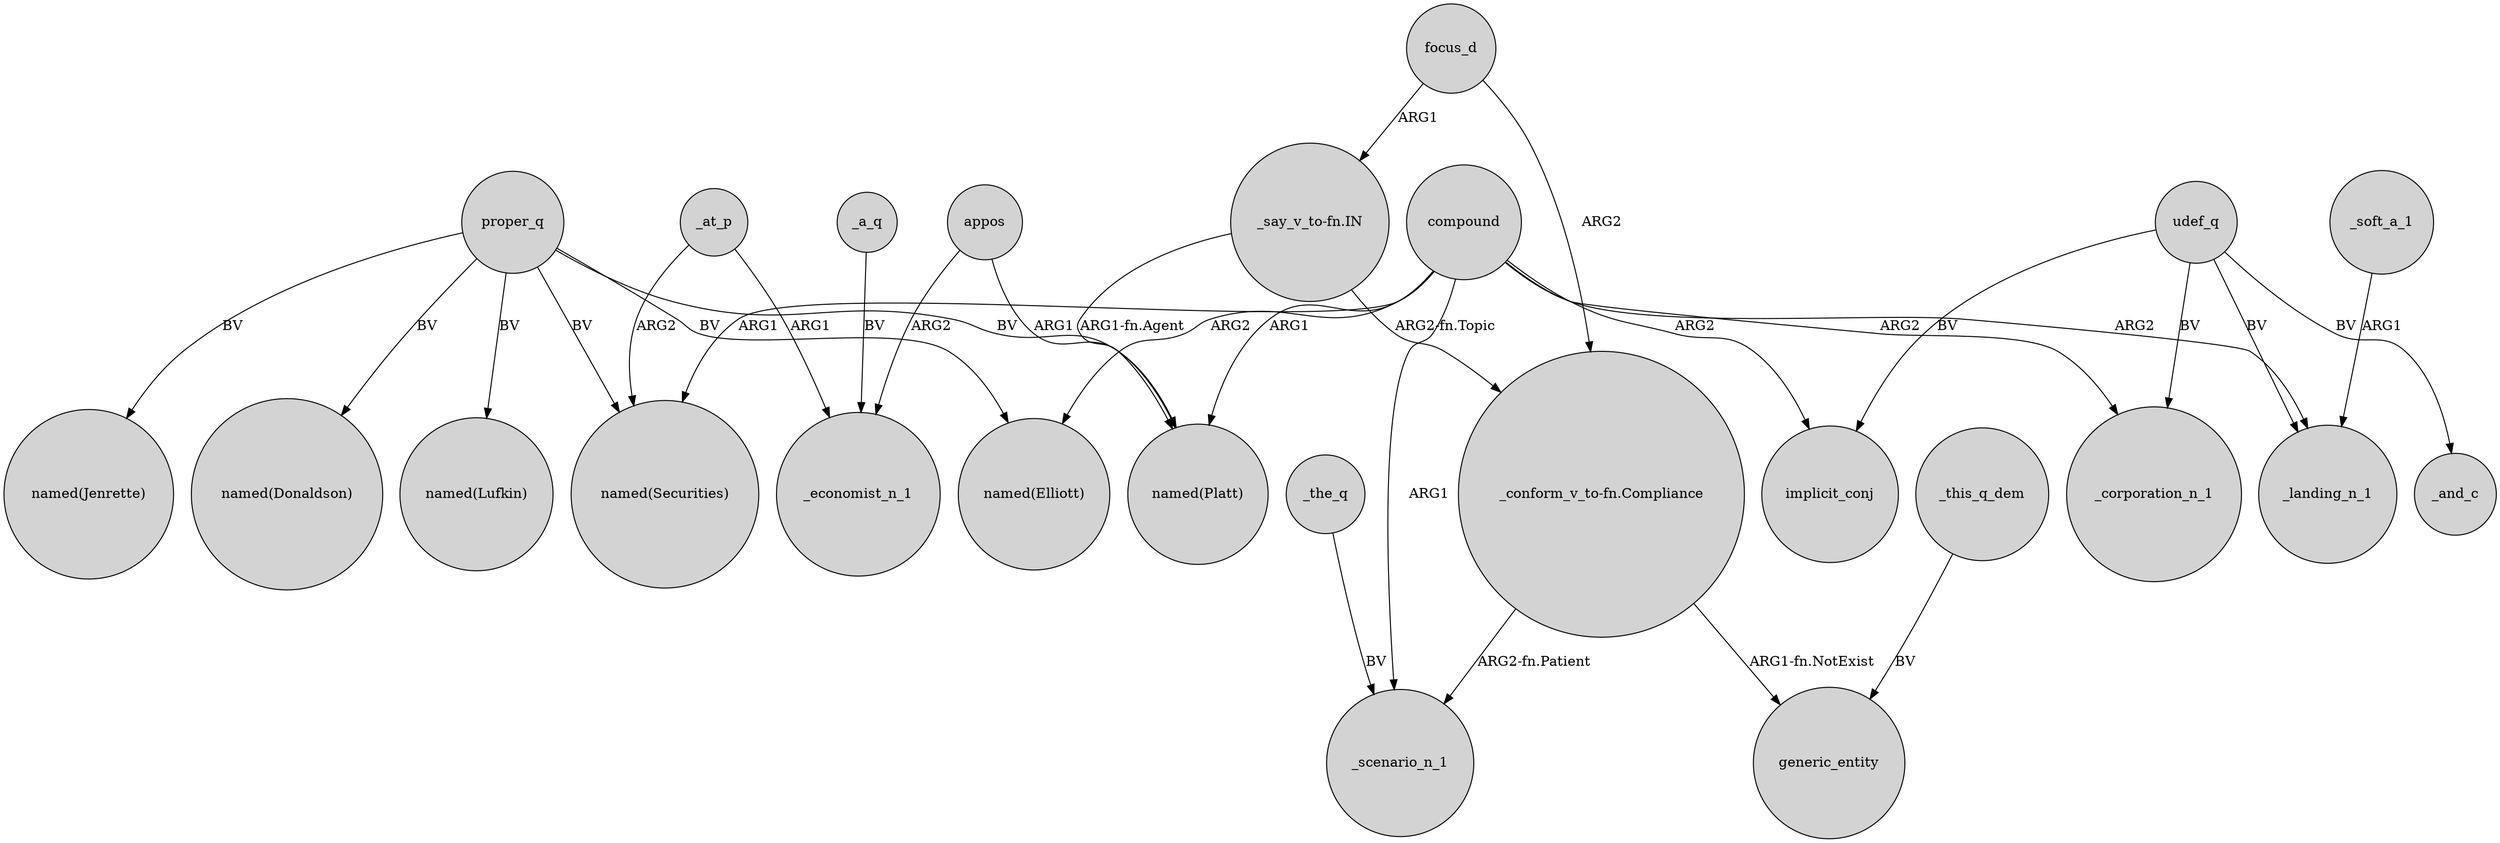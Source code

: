 digraph {
	node [shape=circle style=filled]
	compound -> "named(Elliott)" [label=ARG2]
	proper_q -> "named(Lufkin)" [label=BV]
	compound -> implicit_conj [label=ARG2]
	_at_p -> "named(Securities)" [label=ARG2]
	focus_d -> "_conform_v_to-fn.Compliance" [label=ARG2]
	appos -> _economist_n_1 [label=ARG2]
	compound -> _corporation_n_1 [label=ARG2]
	"_say_v_to-fn.IN" -> "_conform_v_to-fn.Compliance" [label="ARG2-fn.Topic"]
	_a_q -> _economist_n_1 [label=BV]
	"_say_v_to-fn.IN" -> "named(Platt)" [label="ARG1-fn.Agent"]
	_the_q -> _scenario_n_1 [label=BV]
	udef_q -> implicit_conj [label=BV]
	"_conform_v_to-fn.Compliance" -> _scenario_n_1 [label="ARG2-fn.Patient"]
	proper_q -> "named(Jenrette)" [label=BV]
	udef_q -> _landing_n_1 [label=BV]
	compound -> _landing_n_1 [label=ARG2]
	udef_q -> _corporation_n_1 [label=BV]
	_this_q_dem -> generic_entity [label=BV]
	proper_q -> "named(Donaldson)" [label=BV]
	proper_q -> "named(Platt)" [label=BV]
	compound -> "named(Platt)" [label=ARG1]
	_at_p -> _economist_n_1 [label=ARG1]
	proper_q -> "named(Securities)" [label=BV]
	proper_q -> "named(Elliott)" [label=BV]
	_soft_a_1 -> _landing_n_1 [label=ARG1]
	"_conform_v_to-fn.Compliance" -> generic_entity [label="ARG1-fn.NotExist"]
	compound -> _scenario_n_1 [label=ARG1]
	udef_q -> _and_c [label=BV]
	appos -> "named(Platt)" [label=ARG1]
	compound -> "named(Securities)" [label=ARG1]
	focus_d -> "_say_v_to-fn.IN" [label=ARG1]
}
